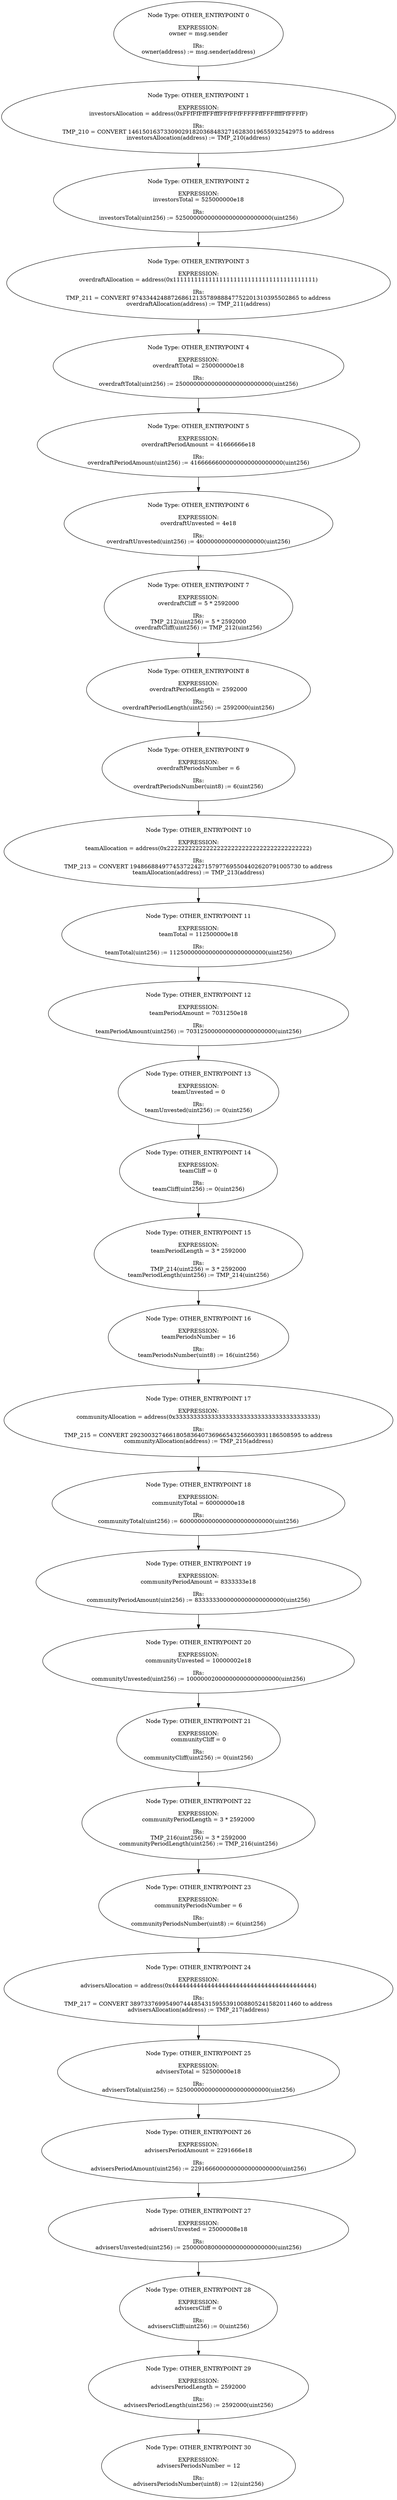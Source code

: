 digraph{
0[label="Node Type: OTHER_ENTRYPOINT 0

EXPRESSION:
owner = msg.sender

IRs:
owner(address) := msg.sender(address)"];
0->1;
1[label="Node Type: OTHER_ENTRYPOINT 1

EXPRESSION:
investorsAllocation = address(0xFFfFfFffFFfffFFfFFfFFFFFffFFFffffFfFFFfF)

IRs:
TMP_210 = CONVERT 1461501637330902918203684832716283019655932542975 to address
investorsAllocation(address) := TMP_210(address)"];
1->2;
2[label="Node Type: OTHER_ENTRYPOINT 2

EXPRESSION:
investorsTotal = 525000000e18

IRs:
investorsTotal(uint256) := 525000000000000000000000000(uint256)"];
2->3;
3[label="Node Type: OTHER_ENTRYPOINT 3

EXPRESSION:
overdraftAllocation = address(0x1111111111111111111111111111111111111111)

IRs:
TMP_211 = CONVERT 97433442488726861213578988847752201310395502865 to address
overdraftAllocation(address) := TMP_211(address)"];
3->4;
4[label="Node Type: OTHER_ENTRYPOINT 4

EXPRESSION:
overdraftTotal = 250000000e18

IRs:
overdraftTotal(uint256) := 250000000000000000000000000(uint256)"];
4->5;
5[label="Node Type: OTHER_ENTRYPOINT 5

EXPRESSION:
overdraftPeriodAmount = 41666666e18

IRs:
overdraftPeriodAmount(uint256) := 41666666000000000000000000(uint256)"];
5->6;
6[label="Node Type: OTHER_ENTRYPOINT 6

EXPRESSION:
overdraftUnvested = 4e18

IRs:
overdraftUnvested(uint256) := 4000000000000000000(uint256)"];
6->7;
7[label="Node Type: OTHER_ENTRYPOINT 7

EXPRESSION:
overdraftCliff = 5 * 2592000

IRs:
TMP_212(uint256) = 5 * 2592000
overdraftCliff(uint256) := TMP_212(uint256)"];
7->8;
8[label="Node Type: OTHER_ENTRYPOINT 8

EXPRESSION:
overdraftPeriodLength = 2592000

IRs:
overdraftPeriodLength(uint256) := 2592000(uint256)"];
8->9;
9[label="Node Type: OTHER_ENTRYPOINT 9

EXPRESSION:
overdraftPeriodsNumber = 6

IRs:
overdraftPeriodsNumber(uint8) := 6(uint256)"];
9->10;
10[label="Node Type: OTHER_ENTRYPOINT 10

EXPRESSION:
teamAllocation = address(0x2222222222222222222222222222222222222222)

IRs:
TMP_213 = CONVERT 194866884977453722427157977695504402620791005730 to address
teamAllocation(address) := TMP_213(address)"];
10->11;
11[label="Node Type: OTHER_ENTRYPOINT 11

EXPRESSION:
teamTotal = 112500000e18

IRs:
teamTotal(uint256) := 112500000000000000000000000(uint256)"];
11->12;
12[label="Node Type: OTHER_ENTRYPOINT 12

EXPRESSION:
teamPeriodAmount = 7031250e18

IRs:
teamPeriodAmount(uint256) := 7031250000000000000000000(uint256)"];
12->13;
13[label="Node Type: OTHER_ENTRYPOINT 13

EXPRESSION:
teamUnvested = 0

IRs:
teamUnvested(uint256) := 0(uint256)"];
13->14;
14[label="Node Type: OTHER_ENTRYPOINT 14

EXPRESSION:
teamCliff = 0

IRs:
teamCliff(uint256) := 0(uint256)"];
14->15;
15[label="Node Type: OTHER_ENTRYPOINT 15

EXPRESSION:
teamPeriodLength = 3 * 2592000

IRs:
TMP_214(uint256) = 3 * 2592000
teamPeriodLength(uint256) := TMP_214(uint256)"];
15->16;
16[label="Node Type: OTHER_ENTRYPOINT 16

EXPRESSION:
teamPeriodsNumber = 16

IRs:
teamPeriodsNumber(uint8) := 16(uint256)"];
16->17;
17[label="Node Type: OTHER_ENTRYPOINT 17

EXPRESSION:
communityAllocation = address(0x3333333333333333333333333333333333333333)

IRs:
TMP_215 = CONVERT 292300327466180583640736966543256603931186508595 to address
communityAllocation(address) := TMP_215(address)"];
17->18;
18[label="Node Type: OTHER_ENTRYPOINT 18

EXPRESSION:
communityTotal = 60000000e18

IRs:
communityTotal(uint256) := 60000000000000000000000000(uint256)"];
18->19;
19[label="Node Type: OTHER_ENTRYPOINT 19

EXPRESSION:
communityPeriodAmount = 8333333e18

IRs:
communityPeriodAmount(uint256) := 8333333000000000000000000(uint256)"];
19->20;
20[label="Node Type: OTHER_ENTRYPOINT 20

EXPRESSION:
communityUnvested = 10000002e18

IRs:
communityUnvested(uint256) := 10000002000000000000000000(uint256)"];
20->21;
21[label="Node Type: OTHER_ENTRYPOINT 21

EXPRESSION:
communityCliff = 0

IRs:
communityCliff(uint256) := 0(uint256)"];
21->22;
22[label="Node Type: OTHER_ENTRYPOINT 22

EXPRESSION:
communityPeriodLength = 3 * 2592000

IRs:
TMP_216(uint256) = 3 * 2592000
communityPeriodLength(uint256) := TMP_216(uint256)"];
22->23;
23[label="Node Type: OTHER_ENTRYPOINT 23

EXPRESSION:
communityPeriodsNumber = 6

IRs:
communityPeriodsNumber(uint8) := 6(uint256)"];
23->24;
24[label="Node Type: OTHER_ENTRYPOINT 24

EXPRESSION:
advisersAllocation = address(0x4444444444444444444444444444444444444444)

IRs:
TMP_217 = CONVERT 389733769954907444854315955391008805241582011460 to address
advisersAllocation(address) := TMP_217(address)"];
24->25;
25[label="Node Type: OTHER_ENTRYPOINT 25

EXPRESSION:
advisersTotal = 52500000e18

IRs:
advisersTotal(uint256) := 52500000000000000000000000(uint256)"];
25->26;
26[label="Node Type: OTHER_ENTRYPOINT 26

EXPRESSION:
advisersPeriodAmount = 2291666e18

IRs:
advisersPeriodAmount(uint256) := 2291666000000000000000000(uint256)"];
26->27;
27[label="Node Type: OTHER_ENTRYPOINT 27

EXPRESSION:
advisersUnvested = 25000008e18

IRs:
advisersUnvested(uint256) := 25000008000000000000000000(uint256)"];
27->28;
28[label="Node Type: OTHER_ENTRYPOINT 28

EXPRESSION:
advisersCliff = 0

IRs:
advisersCliff(uint256) := 0(uint256)"];
28->29;
29[label="Node Type: OTHER_ENTRYPOINT 29

EXPRESSION:
advisersPeriodLength = 2592000

IRs:
advisersPeriodLength(uint256) := 2592000(uint256)"];
29->30;
30[label="Node Type: OTHER_ENTRYPOINT 30

EXPRESSION:
advisersPeriodsNumber = 12

IRs:
advisersPeriodsNumber(uint8) := 12(uint256)"];
}
